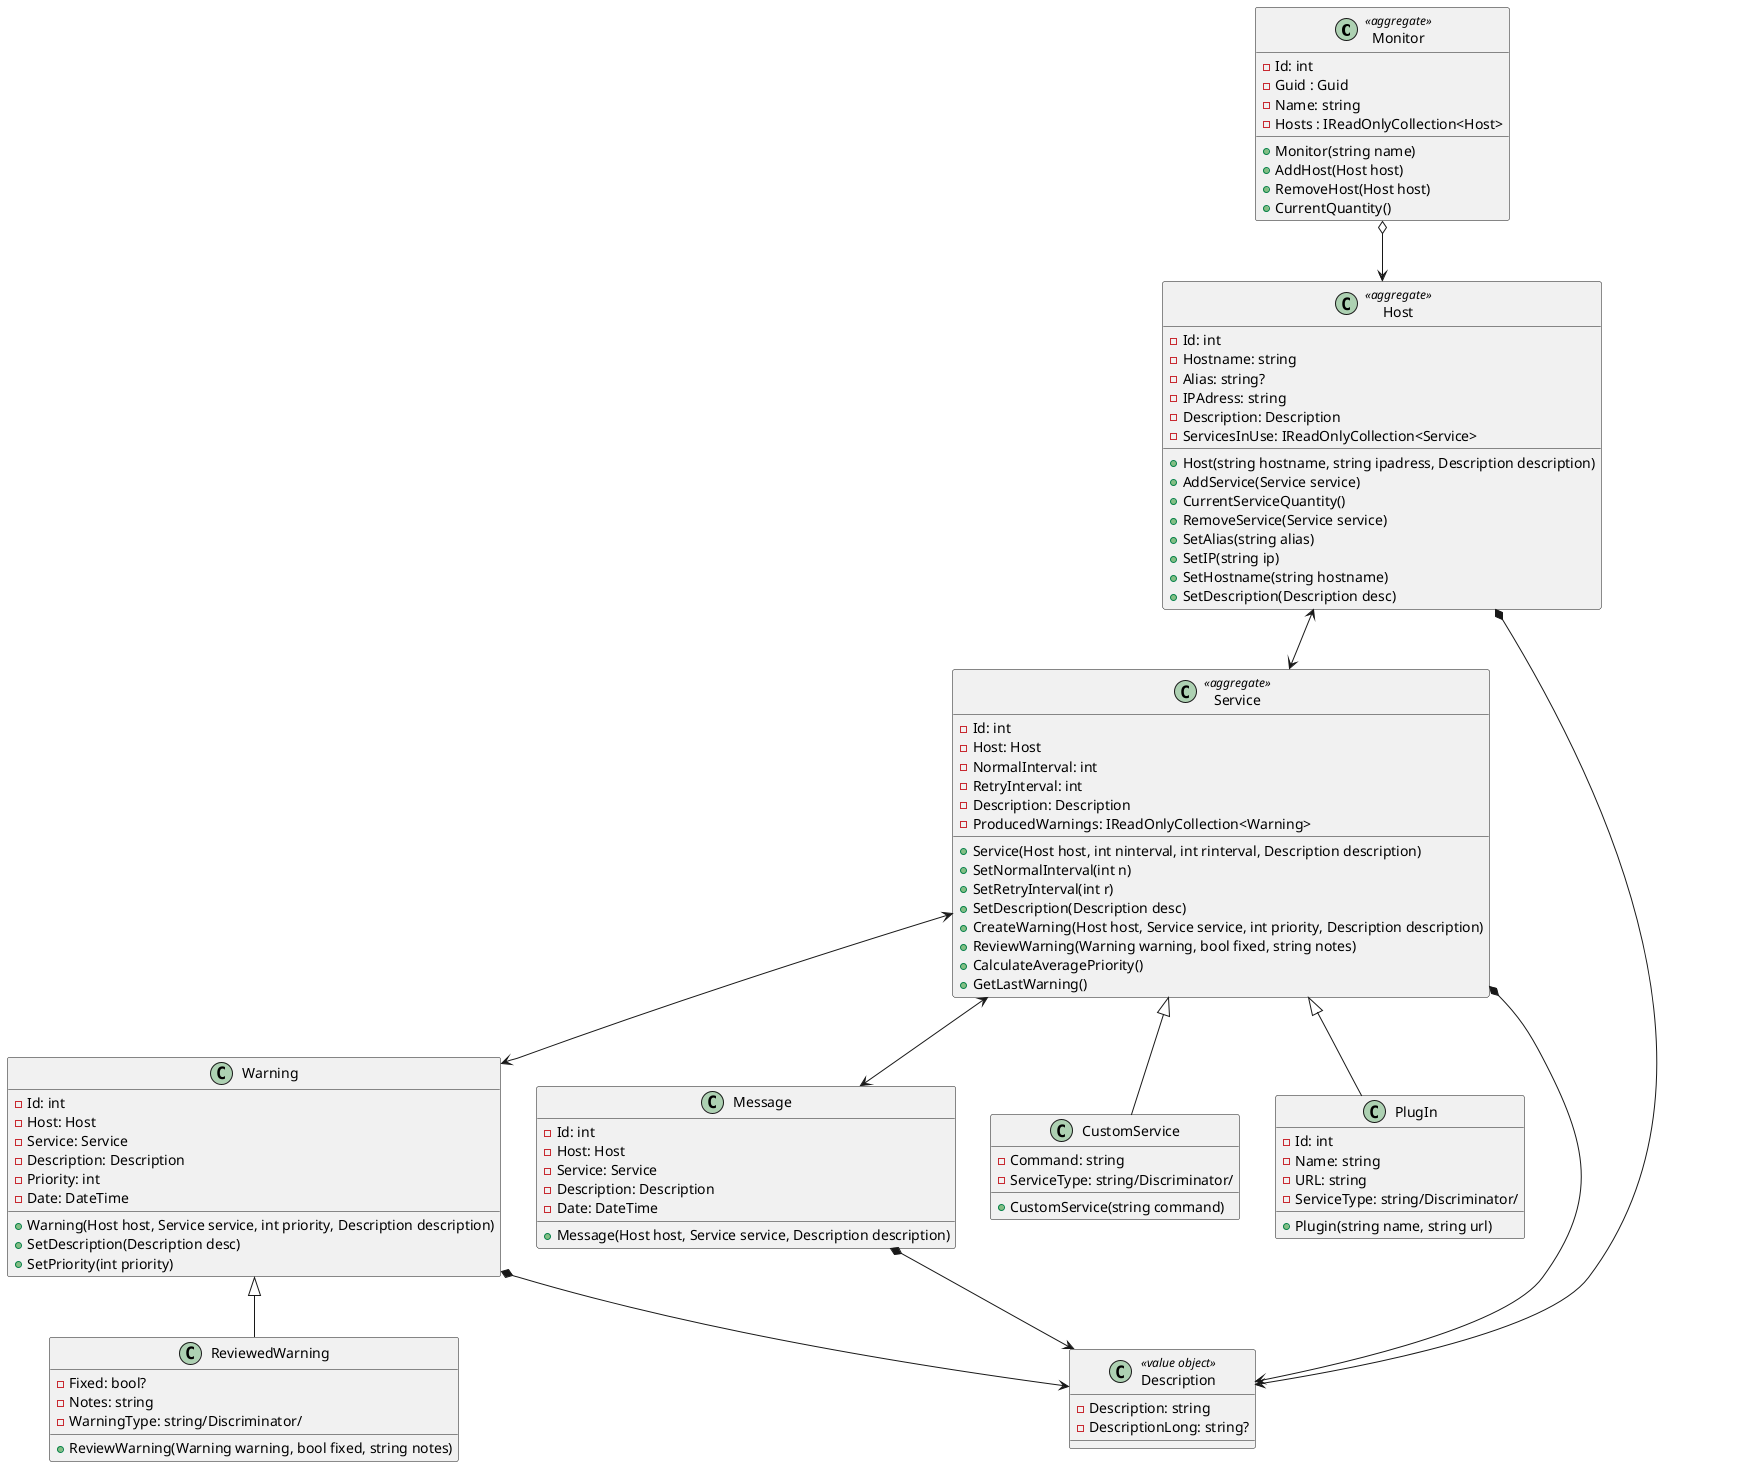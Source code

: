 @startuml

class Monitor <<aggregate>>{
    - Id: int
    - Guid : Guid
    - Name: string
    - Hosts : IReadOnlyCollection<Host>
    + Monitor(string name)
    + AddHost(Host host)
    + RemoveHost(Host host)
    + CurrentQuantity()
}
class Message{
    -Id: int
    -Host: Host
    -Service: Service
    -Description: Description
    -Date: DateTime
    +Message(Host host, Service service, Description description)
}
class Host <<aggregate>>{
    -Id: int
    -Hostname: string
    -Alias: string?
    -IPAdress: string
    -Description: Description
    -ServicesInUse: IReadOnlyCollection<Service>
    +Host(string hostname, string ipadress, Description description)
    +AddService(Service service)
    +CurrentServiceQuantity()
    +RemoveService(Service service)
    +SetAlias(string alias)
    +SetIP(string ip)
    +SetHostname(string hostname)
    +SetDescription(Description desc)
}
class Service<<aggregate>>{
    -Id: int
    -Host: Host
    -NormalInterval: int
    -RetryInterval: int
    -Description: Description
    -ProducedWarnings: IReadOnlyCollection<Warning>
    +Service(Host host, int ninterval, int rinterval, Description description)
    +SetNormalInterval(int n)
    +SetRetryInterval(int r)
    +SetDescription(Description desc)
    +CreateWarning(Host host, Service service, int priority, Description description)
    +ReviewWarning(Warning warning, bool fixed, string notes)
    +CalculateAveragePriority()
    +GetLastWarning()

}

class CustomService{
    -Command: string
    -ServiceType: string/Discriminator/
    +CustomService(string command)
}

class PlugIn{
    -Id: int
    -Name: string
    -URL: string
    -ServiceType: string/Discriminator/
    +Plugin(string name, string url)
}

class Description <<value object>>{
    -Description: string
    -DescriptionLong: string?
}

class Warning{
    -Id: int
    -Host: Host
    -Service: Service
    -Description: Description
    -Priority: int
    -Date: DateTime
    +Warning(Host host, Service service, int priority, Description description)
    +SetDescription(Description desc)
    +SetPriority(int priority)
}

class ReviewedWarning{
    -Fixed: bool?
    -Notes: string
    -WarningType: string/Discriminator/
    +ReviewWarning(Warning warning, bool fixed, string notes)
}



ReviewedWarning -up-|> Warning
CustomService -up-|> Service
PlugIn -up-|> Service
Host *--> Description
Service *--> Description
Warning *--> Description
Message *--> Description
Host <--> Service
Monitor o--> Host
Service <--> Warning
Service <--> Message

@enduml